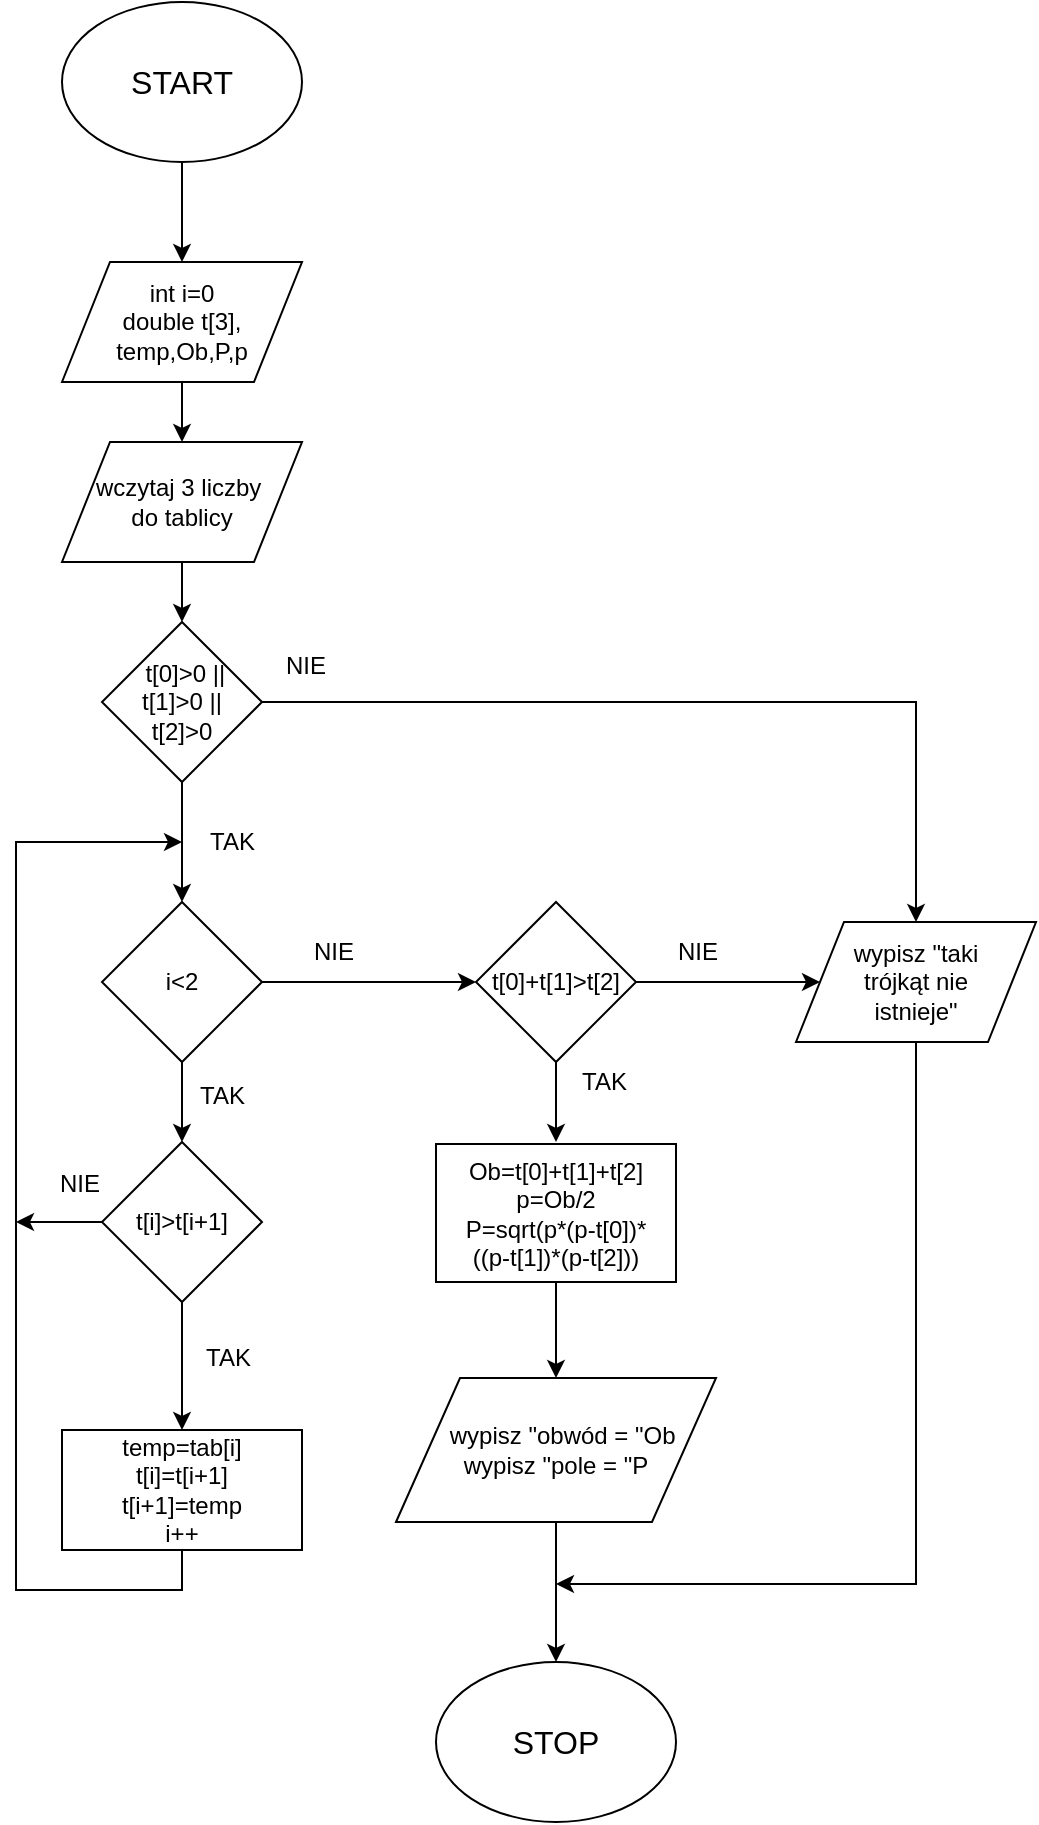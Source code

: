<mxfile version="10.6.0" type="device"><diagram id="rI1Z3i625etn3KGbBWUM" name="Page-1"><mxGraphModel dx="241" dy="568" grid="1" gridSize="10" guides="1" tooltips="1" connect="1" arrows="1" fold="1" page="1" pageScale="1" pageWidth="827" pageHeight="1169" math="0" shadow="0"><root><mxCell id="0"/><mxCell id="1" parent="0"/><mxCell id="6qBrsOuUvHhkeYAUnY9m-35" style="edgeStyle=orthogonalEdgeStyle;rounded=0;orthogonalLoop=1;jettySize=auto;html=1;exitX=0.5;exitY=1;exitDx=0;exitDy=0;entryX=0.5;entryY=0;entryDx=0;entryDy=0;" parent="1" source="6qBrsOuUvHhkeYAUnY9m-1" target="6qBrsOuUvHhkeYAUnY9m-2" edge="1"><mxGeometry relative="1" as="geometry"/></mxCell><mxCell id="6qBrsOuUvHhkeYAUnY9m-1" value="&lt;font style=&quot;font-size: 16px&quot;&gt;START&lt;/font&gt;" style="ellipse;whiteSpace=wrap;html=1;" parent="1" vertex="1"><mxGeometry x="221" y="103" width="120" height="80" as="geometry"/></mxCell><mxCell id="6qBrsOuUvHhkeYAUnY9m-37" value="" style="edgeStyle=orthogonalEdgeStyle;rounded=0;orthogonalLoop=1;jettySize=auto;html=1;" parent="1" source="6qBrsOuUvHhkeYAUnY9m-2" target="6qBrsOuUvHhkeYAUnY9m-36" edge="1"><mxGeometry relative="1" as="geometry"/></mxCell><mxCell id="6qBrsOuUvHhkeYAUnY9m-2" value="int i=0&lt;br&gt;double t[3],&lt;br&gt;temp,Ob,P,p&lt;br&gt;" style="shape=parallelogram;perimeter=parallelogramPerimeter;whiteSpace=wrap;html=1;" parent="1" vertex="1"><mxGeometry x="221" y="233" width="120" height="60" as="geometry"/></mxCell><mxCell id="6qBrsOuUvHhkeYAUnY9m-7" value="" style="edgeStyle=orthogonalEdgeStyle;rounded=0;orthogonalLoop=1;jettySize=auto;html=1;" parent="1" source="6qBrsOuUvHhkeYAUnY9m-3" target="6qBrsOuUvHhkeYAUnY9m-5" edge="1"><mxGeometry relative="1" as="geometry"/></mxCell><mxCell id="6qBrsOuUvHhkeYAUnY9m-20" style="edgeStyle=orthogonalEdgeStyle;rounded=0;orthogonalLoop=1;jettySize=auto;html=1;exitX=1;exitY=0.5;exitDx=0;exitDy=0;entryX=0;entryY=0.5;entryDx=0;entryDy=0;" parent="1" source="6qBrsOuUvHhkeYAUnY9m-3" target="6qBrsOuUvHhkeYAUnY9m-19" edge="1"><mxGeometry relative="1" as="geometry"/></mxCell><mxCell id="6qBrsOuUvHhkeYAUnY9m-3" value="i&amp;lt;2" style="rhombus;whiteSpace=wrap;html=1;" parent="1" vertex="1"><mxGeometry x="241" y="553" width="80" height="80" as="geometry"/></mxCell><mxCell id="6qBrsOuUvHhkeYAUnY9m-11" style="edgeStyle=orthogonalEdgeStyle;rounded=0;orthogonalLoop=1;jettySize=auto;html=1;exitX=0.5;exitY=1;exitDx=0;exitDy=0;" parent="1" source="6qBrsOuUvHhkeYAUnY9m-4" edge="1"><mxGeometry relative="1" as="geometry"><mxPoint x="281" y="523" as="targetPoint"/><Array as="points"><mxPoint x="281" y="897"/><mxPoint x="198" y="897"/><mxPoint x="198" y="523"/></Array></mxGeometry></mxCell><mxCell id="6qBrsOuUvHhkeYAUnY9m-4" value="temp=tab[i]&lt;br&gt;t[i]=t[i+1]&lt;br&gt;t[i+1]=temp&lt;br&gt;i++" style="rounded=0;whiteSpace=wrap;html=1;" parent="1" vertex="1"><mxGeometry x="221" y="817" width="120" height="60" as="geometry"/></mxCell><mxCell id="6qBrsOuUvHhkeYAUnY9m-8" value="" style="edgeStyle=orthogonalEdgeStyle;rounded=0;orthogonalLoop=1;jettySize=auto;html=1;" parent="1" source="6qBrsOuUvHhkeYAUnY9m-5" target="6qBrsOuUvHhkeYAUnY9m-4" edge="1"><mxGeometry relative="1" as="geometry"/></mxCell><mxCell id="6qBrsOuUvHhkeYAUnY9m-16" style="edgeStyle=orthogonalEdgeStyle;rounded=0;orthogonalLoop=1;jettySize=auto;html=1;" parent="1" source="6qBrsOuUvHhkeYAUnY9m-5" edge="1"><mxGeometry relative="1" as="geometry"><mxPoint x="198" y="713" as="targetPoint"/></mxGeometry></mxCell><mxCell id="6qBrsOuUvHhkeYAUnY9m-5" value="t[i]&amp;gt;t[i+1]" style="rhombus;whiteSpace=wrap;html=1;" parent="1" vertex="1"><mxGeometry x="241" y="673" width="80" height="80" as="geometry"/></mxCell><mxCell id="6qBrsOuUvHhkeYAUnY9m-9" value="TAK" style="text;html=1;resizable=0;points=[];autosize=1;align=left;verticalAlign=top;spacingTop=-4;" parent="1" vertex="1"><mxGeometry x="288" y="640" width="40" height="20" as="geometry"/></mxCell><mxCell id="6qBrsOuUvHhkeYAUnY9m-10" value="TAK" style="text;html=1;resizable=0;points=[];autosize=1;align=left;verticalAlign=top;spacingTop=-4;" parent="1" vertex="1"><mxGeometry x="291" y="771" width="40" height="20" as="geometry"/></mxCell><mxCell id="6qBrsOuUvHhkeYAUnY9m-17" value="NIE" style="text;html=1;resizable=0;points=[];autosize=1;align=left;verticalAlign=top;spacingTop=-4;" parent="1" vertex="1"><mxGeometry x="218" y="684" width="40" height="20" as="geometry"/></mxCell><mxCell id="6qBrsOuUvHhkeYAUnY9m-22" style="edgeStyle=orthogonalEdgeStyle;rounded=0;orthogonalLoop=1;jettySize=auto;html=1;exitX=0.5;exitY=1;exitDx=0;exitDy=0;entryX=0.5;entryY=0;entryDx=0;entryDy=0;" parent="1" source="6qBrsOuUvHhkeYAUnY9m-19" edge="1"><mxGeometry relative="1" as="geometry"><mxPoint x="468" y="673" as="targetPoint"/></mxGeometry></mxCell><mxCell id="6qBrsOuUvHhkeYAUnY9m-30" style="edgeStyle=orthogonalEdgeStyle;rounded=0;orthogonalLoop=1;jettySize=auto;html=1;exitX=1;exitY=0.5;exitDx=0;exitDy=0;" parent="1" source="6qBrsOuUvHhkeYAUnY9m-19" target="6qBrsOuUvHhkeYAUnY9m-29" edge="1"><mxGeometry relative="1" as="geometry"/></mxCell><mxCell id="6qBrsOuUvHhkeYAUnY9m-19" value="t[0]+t[1]&amp;gt;t[2]" style="rhombus;whiteSpace=wrap;html=1;" parent="1" vertex="1"><mxGeometry x="428" y="553" width="80" height="80" as="geometry"/></mxCell><mxCell id="6qBrsOuUvHhkeYAUnY9m-21" value="NIE" style="text;html=1;resizable=0;points=[];autosize=1;align=left;verticalAlign=top;spacingTop=-4;" parent="1" vertex="1"><mxGeometry x="344.5" y="568" width="40" height="20" as="geometry"/></mxCell><mxCell id="6qBrsOuUvHhkeYAUnY9m-28" style="edgeStyle=orthogonalEdgeStyle;rounded=0;orthogonalLoop=1;jettySize=auto;html=1;exitX=0.5;exitY=1;exitDx=0;exitDy=0;" parent="1" source="6qBrsOuUvHhkeYAUnY9m-26" target="6qBrsOuUvHhkeYAUnY9m-27" edge="1"><mxGeometry relative="1" as="geometry"/></mxCell><mxCell id="6qBrsOuUvHhkeYAUnY9m-26" value="Ob=t[0]+t[1]+t[2]&lt;br&gt;p=Ob/2&lt;br&gt;P=sqrt(p*(p-t[0])*&lt;br&gt;((p-t[1])*(p-t[2]))&lt;br&gt;" style="rounded=0;whiteSpace=wrap;html=1;" parent="1" vertex="1"><mxGeometry x="408" y="674" width="120" height="69" as="geometry"/></mxCell><mxCell id="6qBrsOuUvHhkeYAUnY9m-45" style="edgeStyle=orthogonalEdgeStyle;rounded=0;orthogonalLoop=1;jettySize=auto;html=1;exitX=0.5;exitY=1;exitDx=0;exitDy=0;entryX=0.5;entryY=0;entryDx=0;entryDy=0;" parent="1" source="6qBrsOuUvHhkeYAUnY9m-27" target="6qBrsOuUvHhkeYAUnY9m-44" edge="1"><mxGeometry relative="1" as="geometry"/></mxCell><mxCell id="6qBrsOuUvHhkeYAUnY9m-27" value="&amp;nbsp; wypisz &quot;obwód = &quot;Ob&lt;br&gt;wypisz &quot;pole = &quot;P&lt;br&gt;" style="shape=parallelogram;perimeter=parallelogramPerimeter;whiteSpace=wrap;html=1;" parent="1" vertex="1"><mxGeometry x="388" y="791" width="160" height="72" as="geometry"/></mxCell><mxCell id="6qBrsOuUvHhkeYAUnY9m-46" style="edgeStyle=orthogonalEdgeStyle;rounded=0;orthogonalLoop=1;jettySize=auto;html=1;exitX=0.5;exitY=1;exitDx=0;exitDy=0;" parent="1" source="6qBrsOuUvHhkeYAUnY9m-29" edge="1"><mxGeometry relative="1" as="geometry"><mxPoint x="468" y="894" as="targetPoint"/><Array as="points"><mxPoint x="648" y="894"/></Array></mxGeometry></mxCell><mxCell id="6qBrsOuUvHhkeYAUnY9m-29" value="wypisz &quot;taki &lt;br&gt;trójkąt nie &lt;br&gt;istnieje&quot;" style="shape=parallelogram;perimeter=parallelogramPerimeter;whiteSpace=wrap;html=1;" parent="1" vertex="1"><mxGeometry x="588" y="563" width="120" height="60" as="geometry"/></mxCell><mxCell id="6qBrsOuUvHhkeYAUnY9m-31" value="NIE" style="text;html=1;resizable=0;points=[];autosize=1;align=left;verticalAlign=top;spacingTop=-4;" parent="1" vertex="1"><mxGeometry x="527" y="568" width="40" height="20" as="geometry"/></mxCell><mxCell id="6qBrsOuUvHhkeYAUnY9m-34" value="TAK" style="text;html=1;resizable=0;points=[];autosize=1;align=left;verticalAlign=top;spacingTop=-4;" parent="1" vertex="1"><mxGeometry x="479" y="633" width="40" height="20" as="geometry"/></mxCell><mxCell id="6qBrsOuUvHhkeYAUnY9m-41" value="" style="edgeStyle=orthogonalEdgeStyle;rounded=0;orthogonalLoop=1;jettySize=auto;html=1;" parent="1" source="6qBrsOuUvHhkeYAUnY9m-36" target="6qBrsOuUvHhkeYAUnY9m-39" edge="1"><mxGeometry relative="1" as="geometry"/></mxCell><mxCell id="6qBrsOuUvHhkeYAUnY9m-36" value="wczytaj 3 liczby&amp;nbsp;&lt;br&gt;do tablicy&lt;br&gt;" style="shape=parallelogram;perimeter=parallelogramPerimeter;whiteSpace=wrap;html=1;" parent="1" vertex="1"><mxGeometry x="221" y="323" width="120" height="60" as="geometry"/></mxCell><mxCell id="6qBrsOuUvHhkeYAUnY9m-40" value="" style="edgeStyle=orthogonalEdgeStyle;rounded=0;orthogonalLoop=1;jettySize=auto;html=1;" parent="1" source="6qBrsOuUvHhkeYAUnY9m-39" target="6qBrsOuUvHhkeYAUnY9m-3" edge="1"><mxGeometry relative="1" as="geometry"/></mxCell><mxCell id="6qBrsOuUvHhkeYAUnY9m-43" style="edgeStyle=orthogonalEdgeStyle;rounded=0;orthogonalLoop=1;jettySize=auto;html=1;exitX=1;exitY=0.5;exitDx=0;exitDy=0;entryX=0.5;entryY=0;entryDx=0;entryDy=0;" parent="1" source="6qBrsOuUvHhkeYAUnY9m-39" target="6qBrsOuUvHhkeYAUnY9m-29" edge="1"><mxGeometry relative="1" as="geometry"/></mxCell><mxCell id="6qBrsOuUvHhkeYAUnY9m-39" value="&amp;nbsp;t[0]&amp;gt;0 || &lt;br&gt;t[1]&amp;gt;0 ||&lt;br&gt;t[2]&amp;gt;0&lt;br&gt;" style="rhombus;whiteSpace=wrap;html=1;" parent="1" vertex="1"><mxGeometry x="241" y="413" width="80" height="80" as="geometry"/></mxCell><mxCell id="6qBrsOuUvHhkeYAUnY9m-42" value="TAK" style="text;html=1;resizable=0;points=[];autosize=1;align=left;verticalAlign=top;spacingTop=-4;" parent="1" vertex="1"><mxGeometry x="293" y="513" width="40" height="20" as="geometry"/></mxCell><mxCell id="6qBrsOuUvHhkeYAUnY9m-44" value="&lt;font style=&quot;font-size: 16px&quot;&gt;STOP&lt;/font&gt;" style="ellipse;whiteSpace=wrap;html=1;" parent="1" vertex="1"><mxGeometry x="408" y="933" width="120" height="80" as="geometry"/></mxCell><mxCell id="6qBrsOuUvHhkeYAUnY9m-47" value="NIE" style="text;html=1;resizable=0;points=[];autosize=1;align=left;verticalAlign=top;spacingTop=-4;" parent="1" vertex="1"><mxGeometry x="331" y="425" width="40" height="20" as="geometry"/></mxCell></root></mxGraphModel></diagram></mxfile>